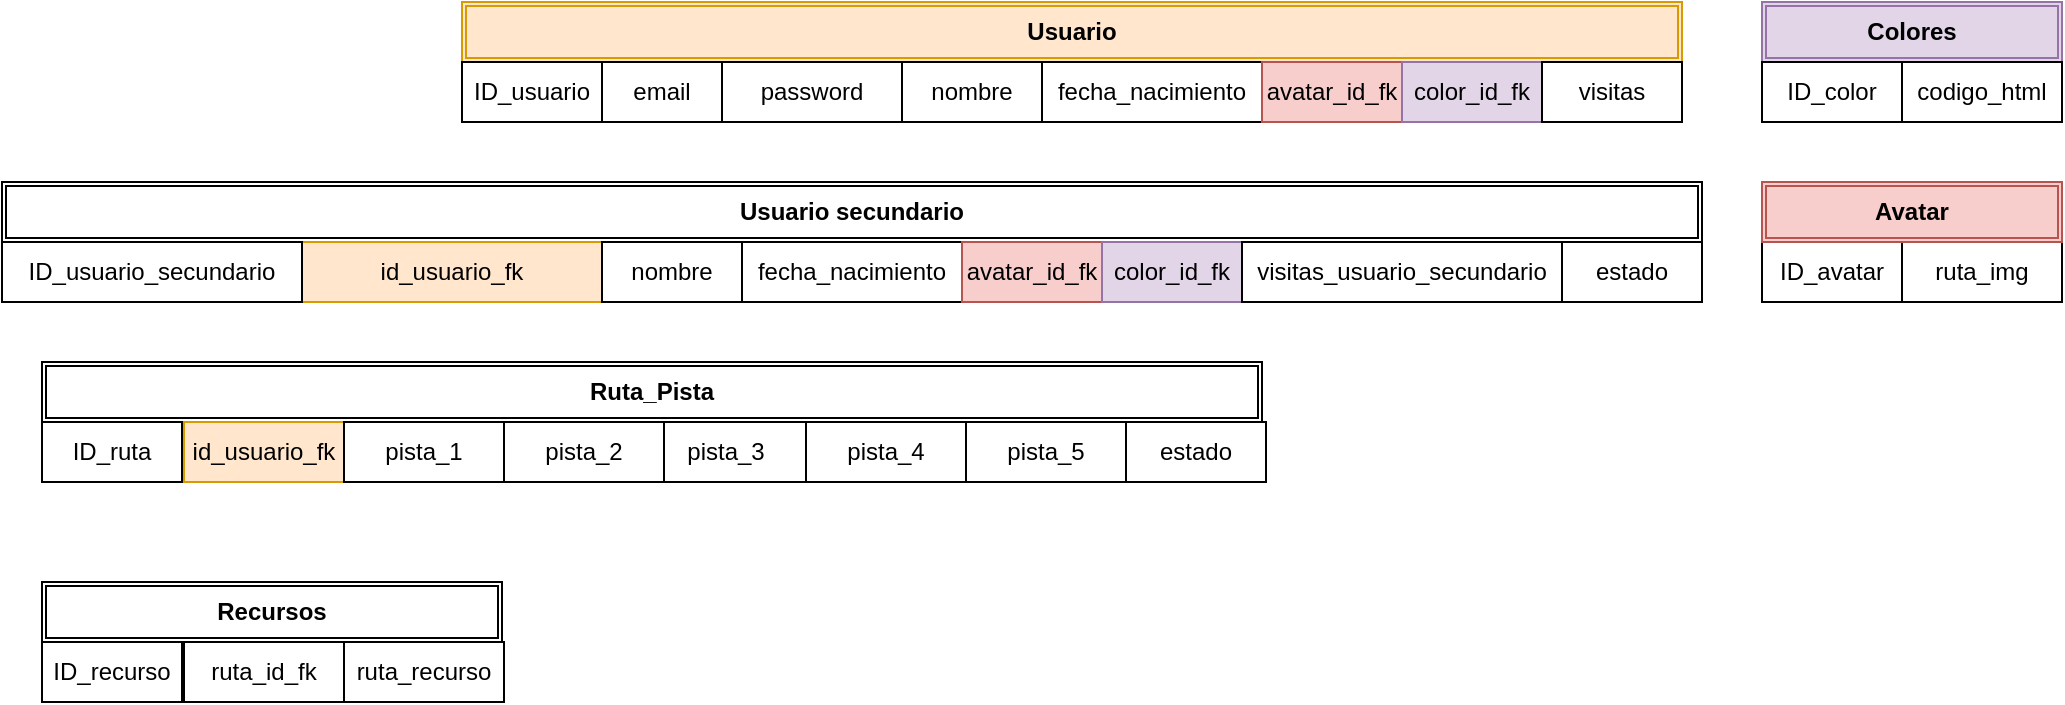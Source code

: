 <mxfile version="20.8.20" type="github">
  <diagram name="Page-1" id="6133507b-19e7-1e82-6fc7-422aa6c4b21f">
    <mxGraphModel dx="1049" dy="551" grid="1" gridSize="10" guides="1" tooltips="1" connect="1" arrows="1" fold="1" page="1" pageScale="1" pageWidth="1169" pageHeight="827" background="none" math="0" shadow="0">
      <root>
        <mxCell id="0" />
        <mxCell id="1" parent="0" />
        <mxCell id="122Wz90BPS2iQbjOrHrc-63" value="" style="group" vertex="1" connectable="0" parent="1">
          <mxGeometry x="20" y="390" width="850" height="60" as="geometry" />
        </mxCell>
        <mxCell id="122Wz90BPS2iQbjOrHrc-50" value="" style="group" vertex="1" connectable="0" parent="122Wz90BPS2iQbjOrHrc-63">
          <mxGeometry x="110" width="740" height="60" as="geometry" />
        </mxCell>
        <mxCell id="122Wz90BPS2iQbjOrHrc-51" value="&lt;b&gt;Usuario secundario&lt;/b&gt;" style="shape=ext;double=1;rounded=0;whiteSpace=wrap;html=1;" vertex="1" parent="122Wz90BPS2iQbjOrHrc-50">
          <mxGeometry x="-110" width="850" height="30" as="geometry" />
        </mxCell>
        <mxCell id="122Wz90BPS2iQbjOrHrc-52" value="id_usuario_fk" style="rounded=0;whiteSpace=wrap;html=1;fillColor=#ffe6cc;strokeColor=#d79b00;" vertex="1" parent="122Wz90BPS2iQbjOrHrc-50">
          <mxGeometry x="40" y="30" width="150" height="30" as="geometry" />
        </mxCell>
        <mxCell id="122Wz90BPS2iQbjOrHrc-55" value="nombre" style="rounded=0;whiteSpace=wrap;html=1;" vertex="1" parent="122Wz90BPS2iQbjOrHrc-50">
          <mxGeometry x="190" y="30" width="70" height="30" as="geometry" />
        </mxCell>
        <mxCell id="122Wz90BPS2iQbjOrHrc-56" value="fecha_nacimiento" style="rounded=0;whiteSpace=wrap;html=1;" vertex="1" parent="122Wz90BPS2iQbjOrHrc-50">
          <mxGeometry x="260" y="30" width="110" height="30" as="geometry" />
        </mxCell>
        <mxCell id="122Wz90BPS2iQbjOrHrc-57" value="avatar_id_fk" style="rounded=0;whiteSpace=wrap;html=1;fillColor=#f8cecc;strokeColor=#b85450;" vertex="1" parent="122Wz90BPS2iQbjOrHrc-50">
          <mxGeometry x="370" y="30" width="70" height="30" as="geometry" />
        </mxCell>
        <mxCell id="122Wz90BPS2iQbjOrHrc-58" value="color_id_fk" style="rounded=0;whiteSpace=wrap;html=1;fillColor=#e1d5e7;strokeColor=#9673a6;" vertex="1" parent="122Wz90BPS2iQbjOrHrc-50">
          <mxGeometry x="440" y="30" width="70" height="30" as="geometry" />
        </mxCell>
        <mxCell id="122Wz90BPS2iQbjOrHrc-59" value="visitas_usuario_secundario" style="rounded=0;whiteSpace=wrap;html=1;" vertex="1" parent="122Wz90BPS2iQbjOrHrc-63">
          <mxGeometry x="620" y="30" width="160" height="30" as="geometry" />
        </mxCell>
        <mxCell id="122Wz90BPS2iQbjOrHrc-62" value="ID_usuario_secundario" style="rounded=0;whiteSpace=wrap;html=1;" vertex="1" parent="122Wz90BPS2iQbjOrHrc-63">
          <mxGeometry y="30" width="150" height="30" as="geometry" />
        </mxCell>
        <mxCell id="122Wz90BPS2iQbjOrHrc-64" value="" style="group" vertex="1" connectable="0" parent="1">
          <mxGeometry x="280" y="300" width="580" height="60" as="geometry" />
        </mxCell>
        <mxCell id="122Wz90BPS2iQbjOrHrc-49" value="" style="group" vertex="1" connectable="0" parent="122Wz90BPS2iQbjOrHrc-64">
          <mxGeometry width="580" height="60" as="geometry" />
        </mxCell>
        <mxCell id="122Wz90BPS2iQbjOrHrc-40" value="&lt;b&gt;Usuario&lt;/b&gt;" style="shape=ext;double=1;rounded=0;whiteSpace=wrap;html=1;fillColor=#ffe6cc;strokeColor=#d79b00;" vertex="1" parent="122Wz90BPS2iQbjOrHrc-49">
          <mxGeometry x="-30" width="610" height="30" as="geometry" />
        </mxCell>
        <mxCell id="122Wz90BPS2iQbjOrHrc-41" value="ID_usuario" style="rounded=0;whiteSpace=wrap;html=1;" vertex="1" parent="122Wz90BPS2iQbjOrHrc-49">
          <mxGeometry x="-30" y="30" width="70" height="30" as="geometry" />
        </mxCell>
        <mxCell id="122Wz90BPS2iQbjOrHrc-42" value="email" style="rounded=0;whiteSpace=wrap;html=1;" vertex="1" parent="122Wz90BPS2iQbjOrHrc-49">
          <mxGeometry x="40" y="30" width="60" height="30" as="geometry" />
        </mxCell>
        <mxCell id="122Wz90BPS2iQbjOrHrc-43" value="password" style="rounded=0;whiteSpace=wrap;html=1;" vertex="1" parent="122Wz90BPS2iQbjOrHrc-49">
          <mxGeometry x="100" y="30" width="90" height="30" as="geometry" />
        </mxCell>
        <mxCell id="122Wz90BPS2iQbjOrHrc-44" value="nombre" style="rounded=0;whiteSpace=wrap;html=1;" vertex="1" parent="122Wz90BPS2iQbjOrHrc-49">
          <mxGeometry x="190" y="30" width="70" height="30" as="geometry" />
        </mxCell>
        <mxCell id="122Wz90BPS2iQbjOrHrc-45" value="fecha_nacimiento" style="rounded=0;whiteSpace=wrap;html=1;" vertex="1" parent="122Wz90BPS2iQbjOrHrc-49">
          <mxGeometry x="260" y="30" width="110" height="30" as="geometry" />
        </mxCell>
        <mxCell id="122Wz90BPS2iQbjOrHrc-47" value="avatar_id_fk" style="rounded=0;whiteSpace=wrap;html=1;fillColor=#f8cecc;strokeColor=#b85450;" vertex="1" parent="122Wz90BPS2iQbjOrHrc-49">
          <mxGeometry x="370" y="30" width="70" height="30" as="geometry" />
        </mxCell>
        <mxCell id="122Wz90BPS2iQbjOrHrc-48" value="color_id_fk" style="rounded=0;whiteSpace=wrap;html=1;fillColor=#e1d5e7;strokeColor=#9673a6;" vertex="1" parent="122Wz90BPS2iQbjOrHrc-49">
          <mxGeometry x="440" y="30" width="70" height="30" as="geometry" />
        </mxCell>
        <mxCell id="122Wz90BPS2iQbjOrHrc-60" value="visitas" style="rounded=0;whiteSpace=wrap;html=1;" vertex="1" parent="122Wz90BPS2iQbjOrHrc-64">
          <mxGeometry x="510" y="30" width="70" height="30" as="geometry" />
        </mxCell>
        <mxCell id="122Wz90BPS2iQbjOrHrc-87" value="" style="group" vertex="1" connectable="0" parent="1">
          <mxGeometry x="900" y="300" width="150" height="150" as="geometry" />
        </mxCell>
        <mxCell id="122Wz90BPS2iQbjOrHrc-80" value="" style="group" vertex="1" connectable="0" parent="122Wz90BPS2iQbjOrHrc-87">
          <mxGeometry width="150" height="60" as="geometry" />
        </mxCell>
        <mxCell id="122Wz90BPS2iQbjOrHrc-69" value="&lt;b&gt;Colores&lt;/b&gt;" style="shape=ext;double=1;rounded=0;whiteSpace=wrap;html=1;fillColor=#e1d5e7;strokeColor=#9673a6;" vertex="1" parent="122Wz90BPS2iQbjOrHrc-80">
          <mxGeometry width="150" height="30" as="geometry" />
        </mxCell>
        <mxCell id="122Wz90BPS2iQbjOrHrc-70" value="ID_color" style="rounded=0;whiteSpace=wrap;html=1;direction=south;" vertex="1" parent="122Wz90BPS2iQbjOrHrc-80">
          <mxGeometry y="30" width="70" height="30" as="geometry" />
        </mxCell>
        <mxCell id="122Wz90BPS2iQbjOrHrc-71" value="codigo_html" style="rounded=0;whiteSpace=wrap;html=1;" vertex="1" parent="122Wz90BPS2iQbjOrHrc-80">
          <mxGeometry x="70" y="30" width="80" height="30" as="geometry" />
        </mxCell>
        <mxCell id="122Wz90BPS2iQbjOrHrc-83" value="ID_avatar" style="rounded=0;whiteSpace=wrap;html=1;direction=south;" vertex="1" parent="122Wz90BPS2iQbjOrHrc-87">
          <mxGeometry y="120" width="70" height="30" as="geometry" />
        </mxCell>
        <mxCell id="122Wz90BPS2iQbjOrHrc-84" value="ruta_img" style="rounded=0;whiteSpace=wrap;html=1;" vertex="1" parent="122Wz90BPS2iQbjOrHrc-87">
          <mxGeometry x="70" y="120" width="80" height="30" as="geometry" />
        </mxCell>
        <mxCell id="122Wz90BPS2iQbjOrHrc-82" value="&lt;b&gt;Avatar&lt;/b&gt;" style="shape=ext;double=1;rounded=0;whiteSpace=wrap;html=1;fillColor=#f8cecc;strokeColor=#b85450;" vertex="1" parent="122Wz90BPS2iQbjOrHrc-87">
          <mxGeometry y="90" width="150" height="30" as="geometry" />
        </mxCell>
        <mxCell id="122Wz90BPS2iQbjOrHrc-88" value="estado" style="rounded=0;whiteSpace=wrap;html=1;" vertex="1" parent="1">
          <mxGeometry x="800" y="420" width="70" height="30" as="geometry" />
        </mxCell>
        <mxCell id="122Wz90BPS2iQbjOrHrc-90" value="ID_ruta" style="rounded=0;whiteSpace=wrap;html=1;direction=south;" vertex="1" parent="1">
          <mxGeometry x="40" y="510" width="70" height="30" as="geometry" />
        </mxCell>
        <mxCell id="122Wz90BPS2iQbjOrHrc-91" value="pista_1" style="rounded=0;whiteSpace=wrap;html=1;" vertex="1" parent="1">
          <mxGeometry x="111" y="510" width="80" height="30" as="geometry" />
        </mxCell>
        <mxCell id="122Wz90BPS2iQbjOrHrc-92" value="&lt;b&gt;Ruta_Pista&lt;/b&gt;" style="shape=ext;double=1;rounded=0;whiteSpace=wrap;html=1;" vertex="1" parent="1">
          <mxGeometry x="40" y="480" width="610" height="30" as="geometry" />
        </mxCell>
        <mxCell id="122Wz90BPS2iQbjOrHrc-94" value="pista_3" style="rounded=0;whiteSpace=wrap;html=1;" vertex="1" parent="1">
          <mxGeometry x="341" y="510" width="82" height="30" as="geometry" />
        </mxCell>
        <mxCell id="122Wz90BPS2iQbjOrHrc-95" value="pista_4" style="rounded=0;whiteSpace=wrap;html=1;" vertex="1" parent="1">
          <mxGeometry x="422" y="510" width="80" height="30" as="geometry" />
        </mxCell>
        <mxCell id="122Wz90BPS2iQbjOrHrc-96" value="pista_5" style="rounded=0;whiteSpace=wrap;html=1;" vertex="1" parent="1">
          <mxGeometry x="502" y="510" width="80" height="30" as="geometry" />
        </mxCell>
        <mxCell id="122Wz90BPS2iQbjOrHrc-98" value="ID_recurso" style="rounded=0;whiteSpace=wrap;html=1;direction=south;" vertex="1" parent="1">
          <mxGeometry x="40" y="620" width="70" height="30" as="geometry" />
        </mxCell>
        <mxCell id="122Wz90BPS2iQbjOrHrc-99" value="ruta_id_fk" style="rounded=0;whiteSpace=wrap;html=1;" vertex="1" parent="1">
          <mxGeometry x="111" y="620" width="80" height="30" as="geometry" />
        </mxCell>
        <mxCell id="122Wz90BPS2iQbjOrHrc-100" value="&lt;b&gt;Recursos&lt;/b&gt;" style="shape=ext;double=1;rounded=0;whiteSpace=wrap;html=1;" vertex="1" parent="1">
          <mxGeometry x="40" y="590" width="230" height="30" as="geometry" />
        </mxCell>
        <mxCell id="122Wz90BPS2iQbjOrHrc-101" value="ruta_recurso" style="rounded=0;whiteSpace=wrap;html=1;" vertex="1" parent="1">
          <mxGeometry x="191" y="620" width="80" height="30" as="geometry" />
        </mxCell>
        <mxCell id="122Wz90BPS2iQbjOrHrc-105" value="estado" style="rounded=0;whiteSpace=wrap;html=1;" vertex="1" parent="1">
          <mxGeometry x="582" y="510" width="70" height="30" as="geometry" />
        </mxCell>
        <mxCell id="122Wz90BPS2iQbjOrHrc-106" value="pista_1" style="rounded=0;whiteSpace=wrap;html=1;" vertex="1" parent="1">
          <mxGeometry x="111" y="510" width="80" height="30" as="geometry" />
        </mxCell>
        <mxCell id="122Wz90BPS2iQbjOrHrc-108" value="pista_1" style="rounded=0;whiteSpace=wrap;html=1;" vertex="1" parent="1">
          <mxGeometry x="111" y="510" width="80" height="30" as="geometry" />
        </mxCell>
        <mxCell id="122Wz90BPS2iQbjOrHrc-110" value="pista_1" style="rounded=0;whiteSpace=wrap;html=1;" vertex="1" parent="1">
          <mxGeometry x="111" y="510" width="80" height="30" as="geometry" />
        </mxCell>
        <mxCell id="122Wz90BPS2iQbjOrHrc-112" value="id_usuario_fk" style="rounded=0;whiteSpace=wrap;html=1;fillColor=#ffe6cc;strokeColor=#d79b00;" vertex="1" parent="1">
          <mxGeometry x="111" y="510" width="80" height="30" as="geometry" />
        </mxCell>
        <mxCell id="122Wz90BPS2iQbjOrHrc-114" value="pista_1" style="rounded=0;whiteSpace=wrap;html=1;" vertex="1" parent="1">
          <mxGeometry x="191" y="510" width="80" height="30" as="geometry" />
        </mxCell>
        <mxCell id="122Wz90BPS2iQbjOrHrc-115" value="pista_2" style="rounded=0;whiteSpace=wrap;html=1;" vertex="1" parent="1">
          <mxGeometry x="271" y="510" width="80" height="30" as="geometry" />
        </mxCell>
      </root>
    </mxGraphModel>
  </diagram>
</mxfile>
